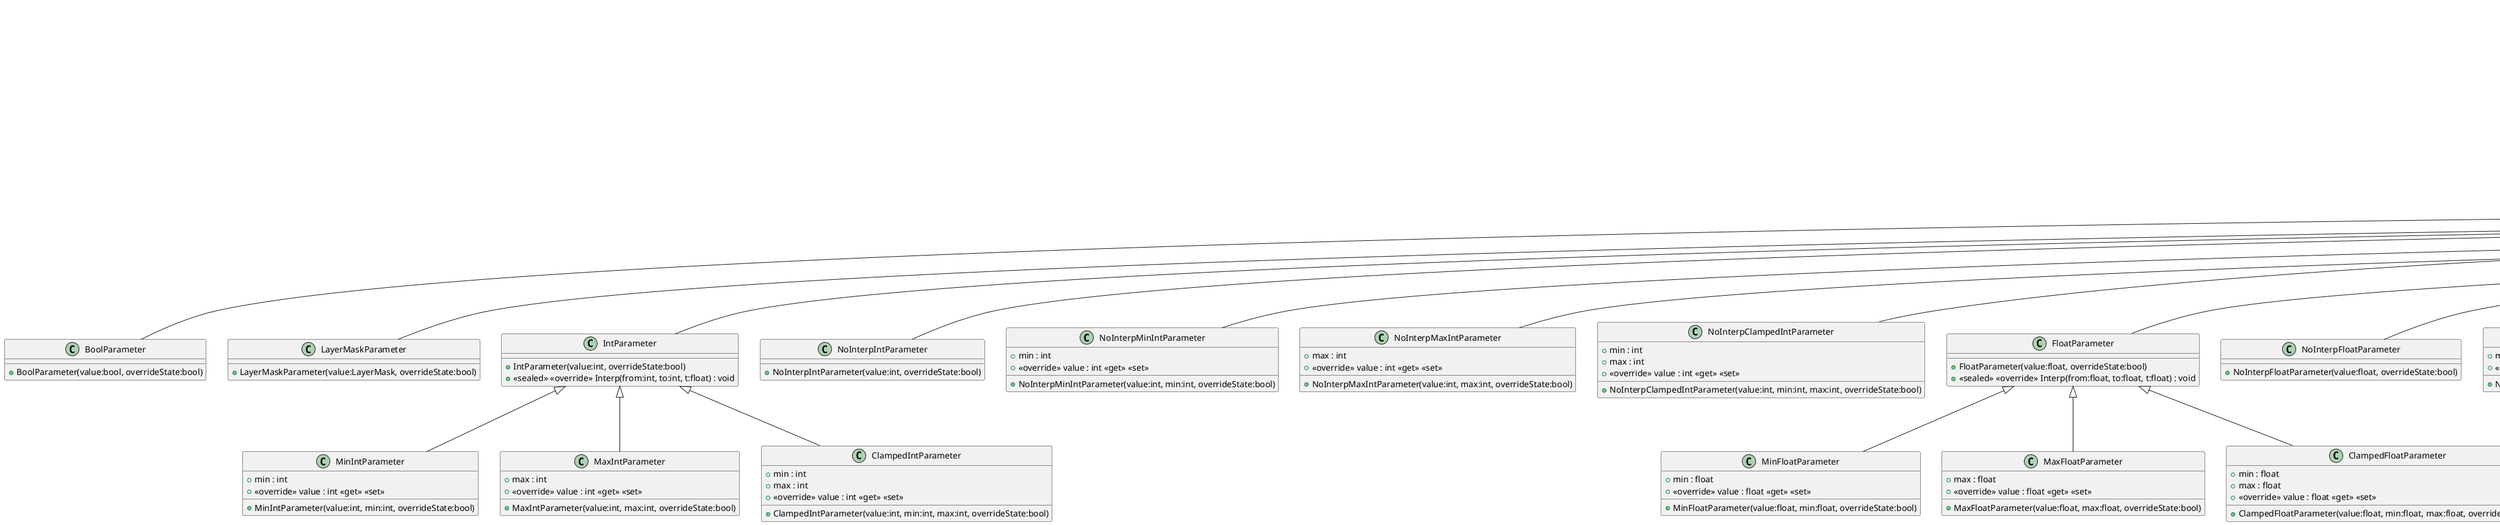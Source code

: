 @startuml
abstract class VolumeParameter {
    + <<const>> k_DebuggerDisplay : string = "{m_Value&#125; ({m_OverrideState&#125;)"
    + <<virtual>> overrideState : bool <<get>> <<set>>
    + GetValue() : T
    + {abstract} SetValue(parameter:VolumeParameter) : void
    + {static} IsObjectParameter(type:Type) : bool
    + <<virtual>> Release() : void
}
class "VolumeParameter`1"<T> {
    + <<virtual>> value : T <<get>> <<set>>
    + VolumeParameter()
    + <<virtual>> Interp(from:T, to:T, t:float) : void
    + Override(x:T) : void
    + <<override>> SetValue(parameter:VolumeParameter) : void
    + <<override>> GetHashCode() : int
    + <<override>> ToString() : string
    + Equals(other:VolumeParameter<T>) : bool
    + <<override>> Equals(obj:object) : bool
}
class BoolParameter {
    + BoolParameter(value:bool, overrideState:bool)
}
class LayerMaskParameter {
    + LayerMaskParameter(value:LayerMask, overrideState:bool)
}
class IntParameter {
    + IntParameter(value:int, overrideState:bool)
    + <<sealed>> <<override>> Interp(from:int, to:int, t:float) : void
}
class NoInterpIntParameter {
    + NoInterpIntParameter(value:int, overrideState:bool)
}
class MinIntParameter {
    + min : int
    + <<override>> value : int <<get>> <<set>>
    + MinIntParameter(value:int, min:int, overrideState:bool)
}
class NoInterpMinIntParameter {
    + min : int
    + <<override>> value : int <<get>> <<set>>
    + NoInterpMinIntParameter(value:int, min:int, overrideState:bool)
}
class MaxIntParameter {
    + max : int
    + <<override>> value : int <<get>> <<set>>
    + MaxIntParameter(value:int, max:int, overrideState:bool)
}
class NoInterpMaxIntParameter {
    + max : int
    + <<override>> value : int <<get>> <<set>>
    + NoInterpMaxIntParameter(value:int, max:int, overrideState:bool)
}
class ClampedIntParameter {
    + min : int
    + max : int
    + <<override>> value : int <<get>> <<set>>
    + ClampedIntParameter(value:int, min:int, max:int, overrideState:bool)
}
class NoInterpClampedIntParameter {
    + min : int
    + max : int
    + <<override>> value : int <<get>> <<set>>
    + NoInterpClampedIntParameter(value:int, min:int, max:int, overrideState:bool)
}
class FloatParameter {
    + FloatParameter(value:float, overrideState:bool)
    + <<sealed>> <<override>> Interp(from:float, to:float, t:float) : void
}
class NoInterpFloatParameter {
    + NoInterpFloatParameter(value:float, overrideState:bool)
}
class MinFloatParameter {
    + min : float
    + <<override>> value : float <<get>> <<set>>
    + MinFloatParameter(value:float, min:float, overrideState:bool)
}
class NoInterpMinFloatParameter {
    + min : float
    + <<override>> value : float <<get>> <<set>>
    + NoInterpMinFloatParameter(value:float, min:float, overrideState:bool)
}
class MaxFloatParameter {
    + max : float
    + <<override>> value : float <<get>> <<set>>
    + MaxFloatParameter(value:float, max:float, overrideState:bool)
}
class NoInterpMaxFloatParameter {
    + max : float
    + <<override>> value : float <<get>> <<set>>
    + NoInterpMaxFloatParameter(value:float, max:float, overrideState:bool)
}
class ClampedFloatParameter {
    + min : float
    + max : float
    + <<override>> value : float <<get>> <<set>>
    + ClampedFloatParameter(value:float, min:float, max:float, overrideState:bool)
}
class NoInterpClampedFloatParameter {
    + min : float
    + max : float
    + <<override>> value : float <<get>> <<set>>
    + NoInterpClampedFloatParameter(value:float, min:float, max:float, overrideState:bool)
}
class FloatRangeParameter {
    + min : float
    + max : float
    + FloatRangeParameter(value:Vector2, min:float, max:float, overrideState:bool)
    + <<override>> Interp(from:Vector2, to:Vector2, t:float) : void
}
class NoInterpFloatRangeParameter {
    + min : float
    + max : float
    + NoInterpFloatRangeParameter(value:Vector2, min:float, max:float, overrideState:bool)
}
class ColorParameter {
    + hdr : bool = false
    + showAlpha : bool = true
    + showEyeDropper : bool = true
    + ColorParameter(value:Color, overrideState:bool)
    + ColorParameter(value:Color, hdr:bool, showAlpha:bool, showEyeDropper:bool, overrideState:bool)
    + <<override>> Interp(from:Color, to:Color, t:float) : void
}
class NoInterpColorParameter {
    + hdr : bool = false
    + showAlpha : bool = true
    + showEyeDropper : bool = true
    + NoInterpColorParameter(value:Color, overrideState:bool)
    + NoInterpColorParameter(value:Color, hdr:bool, showAlpha:bool, showEyeDropper:bool, overrideState:bool)
}
class Vector2Parameter {
    + Vector2Parameter(value:Vector2, overrideState:bool)
    + <<override>> Interp(from:Vector2, to:Vector2, t:float) : void
}
class NoInterpVector2Parameter {
    + NoInterpVector2Parameter(value:Vector2, overrideState:bool)
}
class Vector3Parameter {
    + Vector3Parameter(value:Vector3, overrideState:bool)
    + <<override>> Interp(from:Vector3, to:Vector3, t:float) : void
}
class NoInterpVector3Parameter {
    + NoInterpVector3Parameter(value:Vector3, overrideState:bool)
}
class Vector4Parameter {
    + Vector4Parameter(value:Vector4, overrideState:bool)
    + <<override>> Interp(from:Vector4, to:Vector4, t:float) : void
}
class NoInterpVector4Parameter {
    + NoInterpVector4Parameter(value:Vector4, overrideState:bool)
}
class TextureParameter {
    + TextureParameter(value:Texture, overrideState:bool)
    + TextureParameter(value:Texture, dimension:TextureDimension, overrideState:bool)
    + <<override>> GetHashCode() : int
}
class NoInterpTextureParameter {
    + NoInterpTextureParameter(value:Texture, overrideState:bool)
    + <<override>> GetHashCode() : int
}
class Texture2DParameter {
    + Texture2DParameter(value:Texture, overrideState:bool)
    + <<override>> GetHashCode() : int
}
class Texture3DParameter {
    + Texture3DParameter(value:Texture, overrideState:bool)
    + <<override>> GetHashCode() : int
}
class RenderTextureParameter {
    + RenderTextureParameter(value:RenderTexture, overrideState:bool)
    + <<override>> GetHashCode() : int
}
class NoInterpRenderTextureParameter {
    + NoInterpRenderTextureParameter(value:RenderTexture, overrideState:bool)
    + <<override>> GetHashCode() : int
}
class CubemapParameter {
    + CubemapParameter(value:Texture, overrideState:bool)
    + <<override>> GetHashCode() : int
}
class NoInterpCubemapParameter {
    + NoInterpCubemapParameter(value:Cubemap, overrideState:bool)
    + <<override>> GetHashCode() : int
}
class "ObjectParameter`1"<T> {
    + <<sealed>> <<override>> overrideState : bool <<get>> <<set>>
    + <<sealed>> <<override>> value : T <<get>> <<set>>
    + ObjectParameter(value:T)
}
class AnimationCurveParameter {
    + AnimationCurveParameter(value:AnimationCurve, overrideState:bool)
}
class "IEquatable`1"<T> {
}
VolumeParameter <|-- "VolumeParameter`1"
"IEquatable`1" "<VolumeParameter<T>>" <|-- "VolumeParameter`1"
"VolumeParameter`1" "<bool>" <|-- BoolParameter
"VolumeParameter`1" "<LayerMask>" <|-- LayerMaskParameter
"VolumeParameter`1" "<int>" <|-- IntParameter
"VolumeParameter`1" "<int>" <|-- NoInterpIntParameter
IntParameter <|-- MinIntParameter
"VolumeParameter`1" "<int>" <|-- NoInterpMinIntParameter
IntParameter <|-- MaxIntParameter
"VolumeParameter`1" "<int>" <|-- NoInterpMaxIntParameter
IntParameter <|-- ClampedIntParameter
"VolumeParameter`1" "<int>" <|-- NoInterpClampedIntParameter
"VolumeParameter`1" "<float>" <|-- FloatParameter
"VolumeParameter`1" "<float>" <|-- NoInterpFloatParameter
FloatParameter <|-- MinFloatParameter
"VolumeParameter`1" "<float>" <|-- NoInterpMinFloatParameter
FloatParameter <|-- MaxFloatParameter
"VolumeParameter`1" "<float>" <|-- NoInterpMaxFloatParameter
FloatParameter <|-- ClampedFloatParameter
"VolumeParameter`1" "<float>" <|-- NoInterpClampedFloatParameter
"VolumeParameter`1" "<Vector2>" <|-- FloatRangeParameter
FloatRangeParameter --> "value" Vector2
"VolumeParameter`1" "<Vector2>" <|-- NoInterpFloatRangeParameter
NoInterpFloatRangeParameter --> "value" Vector2
"VolumeParameter`1" "<Color>" <|-- ColorParameter
"VolumeParameter`1" "<Color>" <|-- NoInterpColorParameter
"VolumeParameter`1" "<Vector2>" <|-- Vector2Parameter
"VolumeParameter`1" "<Vector2>" <|-- NoInterpVector2Parameter
"VolumeParameter`1" "<Vector3>" <|-- Vector3Parameter
"VolumeParameter`1" "<Vector3>" <|-- NoInterpVector3Parameter
"VolumeParameter`1" "<Vector4>" <|-- Vector4Parameter
"VolumeParameter`1" "<Vector4>" <|-- NoInterpVector4Parameter
"VolumeParameter`1" "<Texture>" <|-- TextureParameter
TextureParameter --> "dimension" TextureDimension
"VolumeParameter`1" "<Texture>" <|-- NoInterpTextureParameter
"VolumeParameter`1" "<Texture>" <|-- Texture2DParameter
"VolumeParameter`1" "<Texture>" <|-- Texture3DParameter
"VolumeParameter`1" "<RenderTexture>" <|-- RenderTextureParameter
"VolumeParameter`1" "<RenderTexture>" <|-- NoInterpRenderTextureParameter
"VolumeParameter`1" "<Texture>" <|-- CubemapParameter
"VolumeParameter`1" "<Cubemap>" <|-- NoInterpCubemapParameter
"VolumeParameter`1" "<T>" <|-- "ObjectParameter`1"
"VolumeParameter`1" "<AnimationCurve>" <|-- AnimationCurveParameter
@enduml
